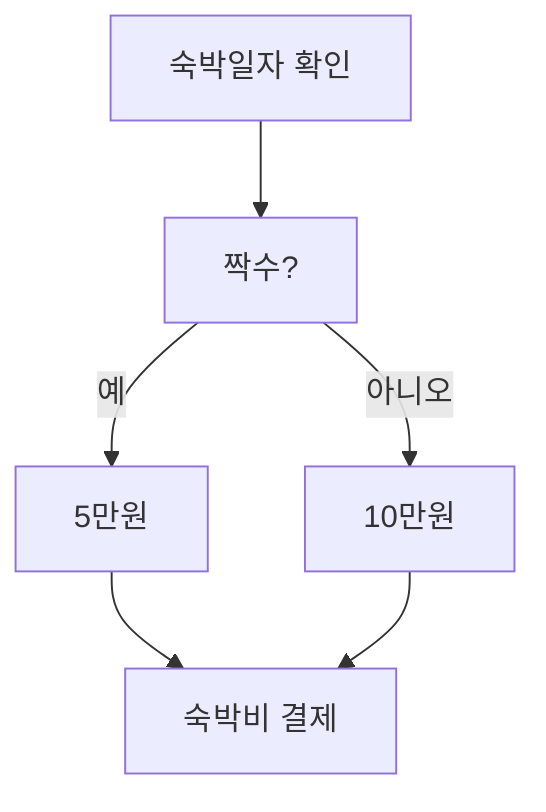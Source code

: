 graph TD
    B[숙박일자 확인]
    B --> C[짝수?] 
    C -->|예| D[5만원]
    C -->|아니오| E[10만원]
    D --> F[숙박비 결제]
    E --> F